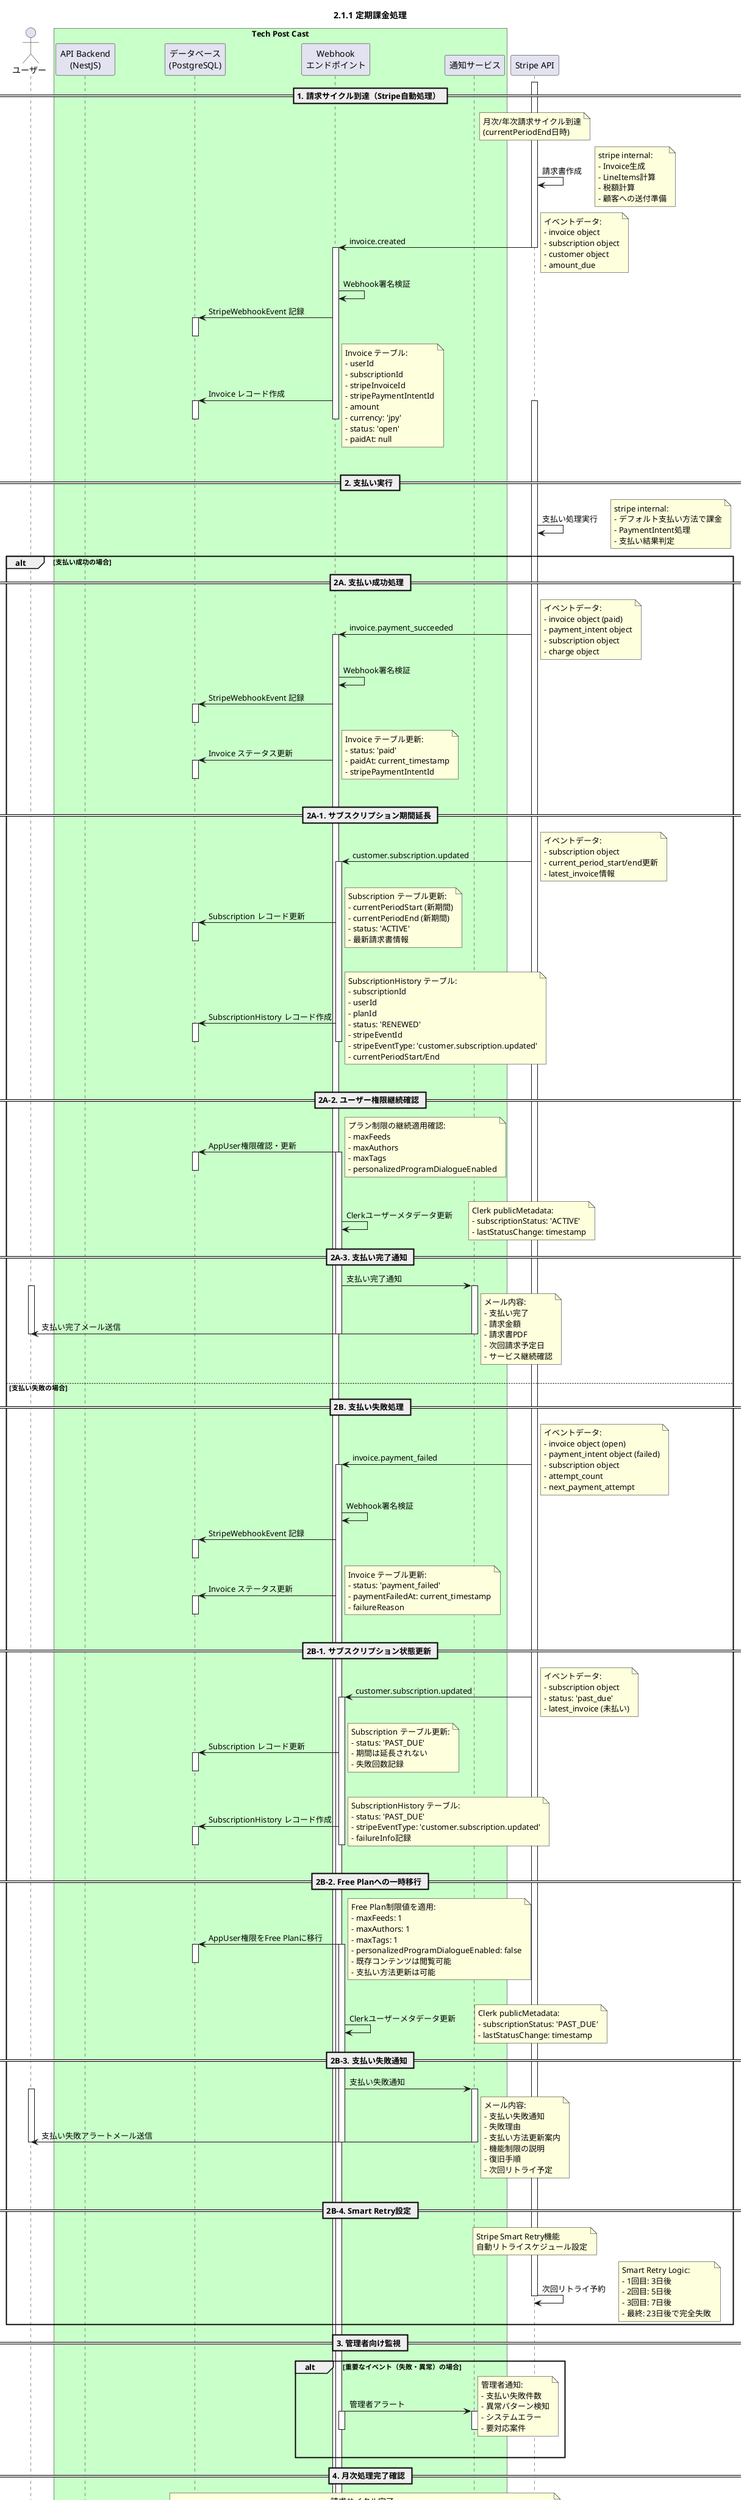 @startuml 定期課金処理
title 2.1.1 定期課金処理

actor "ユーザー" as User

box "Tech Post Cast" #TECHNOLOGY
  participant "API Backend\n(NestJS)" as Backend
  participant "データベース\n(PostgreSQL)" as DB
  participant "Webhook\nエンドポイント" as Webhook
  participant "通知サービス" as Notification
end box

participant "Stripe API" as Stripe

== 1. 請求サイクル到達（Stripe自動処理） ==

note over Stripe: 月次/年次請求サイクル到達\n(currentPeriodEnd日時)

activate Stripe
Stripe -> Stripe: 請求書作成
note right: stripe internal:\n- Invoice生成\n- LineItems計算\n- 税額計算\n- 顧客への送付準備

Stripe -> Webhook: invoice.created
deactivate Stripe
activate Webhook
note right: イベントデータ:\n- invoice object\n- subscription object\n- customer object\n- amount_due

Webhook -> Webhook: Webhook署名検証

Webhook -> DB: StripeWebhookEvent 記録
activate DB
deactivate DB

Webhook -> DB: Invoice レコード作成
activate DB
note right: Invoice テーブル:\n- userId\n- subscriptionId\n- stripeInvoiceId\n- stripePaymentIntentId\n- amount\n- currency: 'jpy'\n- status: 'open'\n- paidAt: null
deactivate DB

deactivate Webhook

== 2. 支払い実行 ==

activate Stripe
Stripe -> Stripe: 支払い処理実行
note right: stripe internal:\n- デフォルト支払い方法で課金\n- PaymentIntent処理\n- 支払い結果判定

alt 支払い成功の場合

    == 2A. 支払い成功処理 ==

    Stripe -> Webhook: invoice.payment_succeeded
    activate Webhook
    note right: イベントデータ:\n- invoice object (paid)\n- payment_intent object\n- subscription object\n- charge object

    Webhook -> Webhook: Webhook署名検証

    Webhook -> DB: StripeWebhookEvent 記録
    activate DB
    deactivate DB

    Webhook -> DB: Invoice ステータス更新
    activate DB
    note right: Invoice テーブル更新:\n- status: 'paid'\n- paidAt: current_timestamp\n- stripePaymentIntentId
    deactivate DB

    == 2A-1. サブスクリプション期間延長 ==

    Stripe -> Webhook: customer.subscription.updated
    activate Webhook
    note right: イベントデータ:\n- subscription object\n- current_period_start/end更新\n- latest_invoice情報

    Webhook -> DB: Subscription レコード更新
    activate DB
    note right: Subscription テーブル更新:\n- currentPeriodStart (新期間)\n- currentPeriodEnd (新期間)\n- status: 'ACTIVE'\n- 最新請求書情報
    deactivate DB

    Webhook -> DB: SubscriptionHistory レコード作成
    activate DB
    note right: SubscriptionHistory テーブル:\n- subscriptionId\n- userId\n- planId\n- status: 'RENEWED'\n- stripeEventId\n- stripeEventType: 'customer.subscription.updated'\n- currentPeriodStart/End
    deactivate DB

    deactivate Webhook

    == 2A-2. ユーザー権限継続確認 ==

    Webhook -> DB: AppUser権限確認・更新
    activate Webhook
    activate DB
    note right: プラン制限の継続適用確認:\n- maxFeeds\n- maxAuthors\n- maxTags\n- personalizedProgramDialogueEnabled
    deactivate DB

    Webhook -> Webhook: Clerkユーザーメタデータ更新
    note right: Clerk publicMetadata:\n- subscriptionStatus: 'ACTIVE'\n- lastStatusChange: timestamp

    == 2A-3. 支払い完了通知 ==

    Webhook -> Notification: 支払い完了通知
    activate Notification
    activate User
    Notification -> User: 支払い完了メール送信
    note right: メール内容:\n- 支払い完了\n- 請求金額\n- 請求書PDF\n- 次回請求予定日\n- サービス継続確認
    |||
    deactivate User
    deactivate Notification

    deactivate Webhook

else 支払い失敗の場合

    == 2B. 支払い失敗処理 ==

    Stripe -> Webhook: invoice.payment_failed
    activate Webhook
    note right: イベントデータ:\n- invoice object (open)\n- payment_intent object (failed)\n- subscription object\n- attempt_count\n- next_payment_attempt

    Webhook -> Webhook: Webhook署名検証

    Webhook -> DB: StripeWebhookEvent 記録
    activate DB
    deactivate DB

    Webhook -> DB: Invoice ステータス更新
    activate DB
    note right: Invoice テーブル更新:\n- status: 'payment_failed'\n- paymentFailedAt: current_timestamp\n- failureReason
    deactivate DB

    == 2B-1. サブスクリプション状態更新 ==

    Stripe -> Webhook: customer.subscription.updated
    activate Webhook
    note right: イベントデータ:\n- subscription object\n- status: 'past_due'\n- latest_invoice (未払い)

    Webhook -> DB: Subscription レコード更新
    activate DB
    note right: Subscription テーブル更新:\n- status: 'PAST_DUE'\n- 期間は延長されない\n- 失敗回数記録
    deactivate DB

    Webhook -> DB: SubscriptionHistory レコード作成
    activate DB
    note right: SubscriptionHistory テーブル:\n- status: 'PAST_DUE'\n- stripeEventType: 'customer.subscription.updated'\n- failureInfo記録
    deactivate DB

    deactivate Webhook

    == 2B-2. Free Planへの一時移行 ==

    Webhook -> DB: AppUser権限をFree Planに移行
    activate Webhook
    activate DB
    note right: Free Plan制限値を適用:\n- maxFeeds: 1\n- maxAuthors: 1\n- maxTags: 1\n- personalizedProgramDialogueEnabled: false\n- 既存コンテンツは閲覧可能\n- 支払い方法更新は可能
    deactivate DB

    Webhook -> Webhook: Clerkユーザーメタデータ更新
    note right: Clerk publicMetadata:\n- subscriptionStatus: 'PAST_DUE'\n- lastStatusChange: timestamp

    == 2B-3. 支払い失敗通知 ==

    Webhook -> Notification: 支払い失敗通知
    activate Notification
    activate User
    Notification -> User: 支払い失敗アラートメール送信
    note right: メール内容:\n- 支払い失敗通知\n- 失敗理由\n- 支払い方法更新案内\n- 機能制限の説明\n- 復旧手順\n- 次回リトライ予定
    |||
    deactivate User
    deactivate Notification

    deactivate Webhook

    == 2B-4. Smart Retry設定 ==

    note over Stripe: Stripe Smart Retry機能\n自動リトライスケジュール設定

    Stripe -> Stripe: 次回リトライ予約
    note right: Smart Retry Logic:\n- 1回目: 3日後\n- 2回目: 5日後\n- 3回目: 7日後\n- 最終: 23日後で完全失敗
    deactivate Stripe

end

== 3. 管理者向け監視 ==

alt 重要なイベント（失敗・異常）の場合
    Webhook -> Notification: 管理者アラート
    activate Webhook
    activate Notification
    note right: 管理者通知:\n- 支払い失敗件数\n- 異常パターン検知\n- システムエラー\n- 要対応案件
    deactivate Notification
    deactivate Webhook
end

== 4. 月次処理完了確認 ==

note over Stripe, DB: 請求サイクル完了

Backend -> DB: 月次請求処理サマリー作成
activate Backend
activate DB
note right: 処理サマリー:\n- 成功件数\n- 失敗件数\n- 収益情報\n- エラー分析
DB -> Backend: サマリーデータ
deactivate DB
deactivate Backend

@enduml
